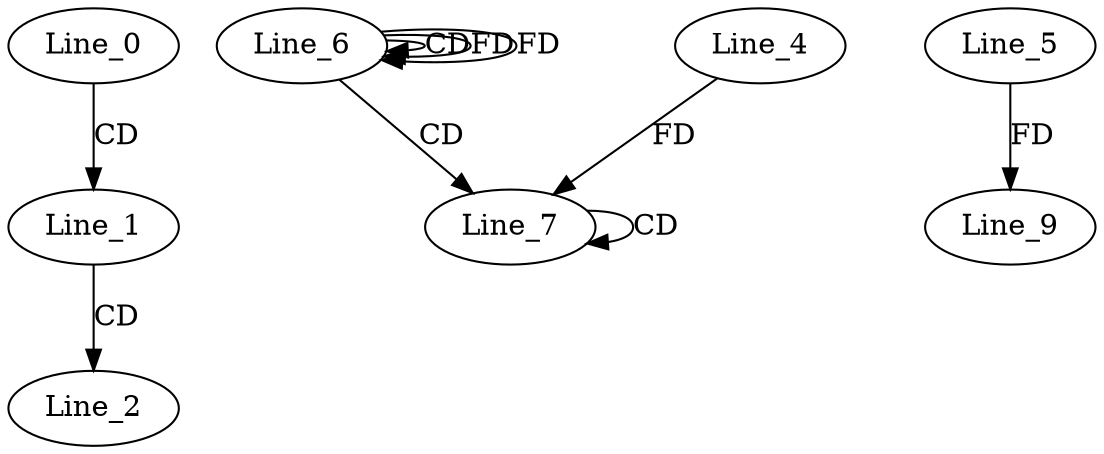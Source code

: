 digraph G {
  Line_0;
  Line_1;
  Line_2;
  Line_6;
  Line_6;
  Line_6;
  Line_7;
  Line_7;
  Line_4;
  Line_7;
  Line_5;
  Line_9;
  Line_0 -> Line_1 [ label="CD" ];
  Line_1 -> Line_2 [ label="CD" ];
  Line_6 -> Line_6 [ label="CD" ];
  Line_6 -> Line_6 [ label="FD" ];
  Line_6 -> Line_7 [ label="CD" ];
  Line_7 -> Line_7 [ label="CD" ];
  Line_4 -> Line_7 [ label="FD" ];
  Line_5 -> Line_9 [ label="FD" ];
  Line_6 -> Line_6 [ label="FD" ];
}
